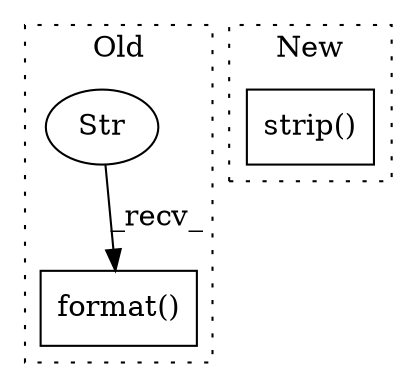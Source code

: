 digraph G {
subgraph cluster0 {
1 [label="format()" a="75" s="2281,2327" l="39,1" shape="box"];
3 [label="Str" a="66" s="2281" l="31" shape="ellipse"];
label = "Old";
style="dotted";
}
subgraph cluster1 {
2 [label="strip()" a="75" s="2922" l="9" shape="box"];
label = "New";
style="dotted";
}
3 -> 1 [label="_recv_"];
}
